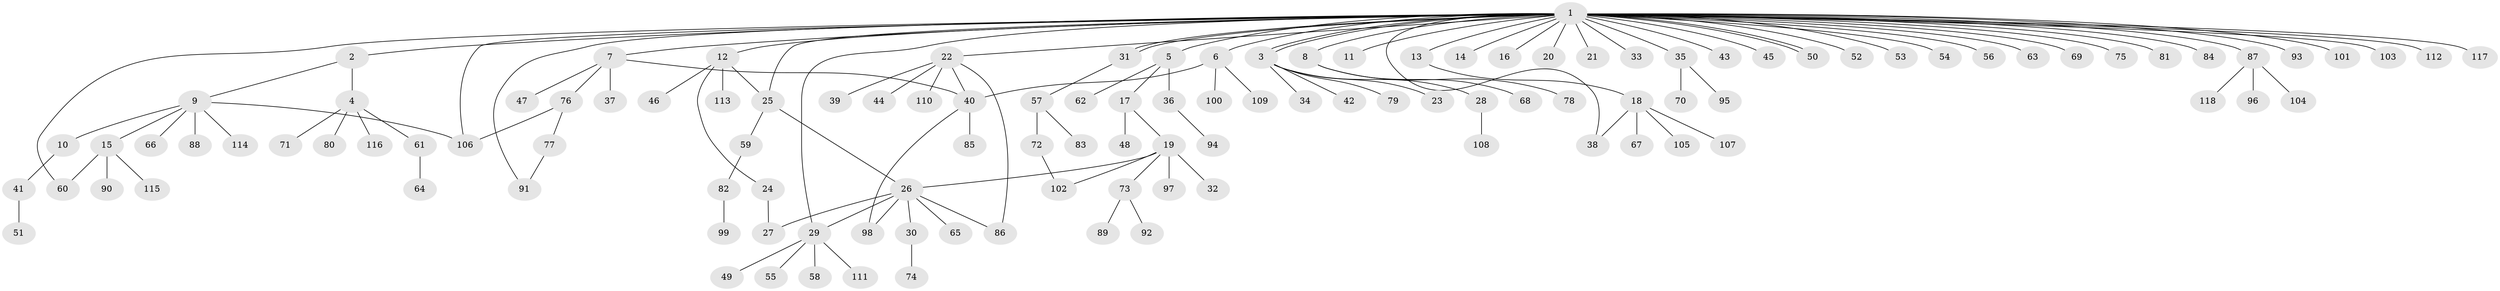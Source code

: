 // Generated by graph-tools (version 1.1) at 2025/11/02/27/25 16:11:10]
// undirected, 118 vertices, 134 edges
graph export_dot {
graph [start="1"]
  node [color=gray90,style=filled];
  1;
  2;
  3;
  4;
  5;
  6;
  7;
  8;
  9;
  10;
  11;
  12;
  13;
  14;
  15;
  16;
  17;
  18;
  19;
  20;
  21;
  22;
  23;
  24;
  25;
  26;
  27;
  28;
  29;
  30;
  31;
  32;
  33;
  34;
  35;
  36;
  37;
  38;
  39;
  40;
  41;
  42;
  43;
  44;
  45;
  46;
  47;
  48;
  49;
  50;
  51;
  52;
  53;
  54;
  55;
  56;
  57;
  58;
  59;
  60;
  61;
  62;
  63;
  64;
  65;
  66;
  67;
  68;
  69;
  70;
  71;
  72;
  73;
  74;
  75;
  76;
  77;
  78;
  79;
  80;
  81;
  82;
  83;
  84;
  85;
  86;
  87;
  88;
  89;
  90;
  91;
  92;
  93;
  94;
  95;
  96;
  97;
  98;
  99;
  100;
  101;
  102;
  103;
  104;
  105;
  106;
  107;
  108;
  109;
  110;
  111;
  112;
  113;
  114;
  115;
  116;
  117;
  118;
  1 -- 2;
  1 -- 3;
  1 -- 3;
  1 -- 5;
  1 -- 6;
  1 -- 7;
  1 -- 8;
  1 -- 11;
  1 -- 12;
  1 -- 13;
  1 -- 14;
  1 -- 16;
  1 -- 20;
  1 -- 21;
  1 -- 22;
  1 -- 25;
  1 -- 29;
  1 -- 31;
  1 -- 31;
  1 -- 33;
  1 -- 35;
  1 -- 38;
  1 -- 43;
  1 -- 45;
  1 -- 50;
  1 -- 50;
  1 -- 52;
  1 -- 53;
  1 -- 54;
  1 -- 56;
  1 -- 60;
  1 -- 63;
  1 -- 69;
  1 -- 75;
  1 -- 81;
  1 -- 84;
  1 -- 87;
  1 -- 91;
  1 -- 93;
  1 -- 101;
  1 -- 103;
  1 -- 106;
  1 -- 112;
  1 -- 117;
  2 -- 4;
  2 -- 9;
  3 -- 23;
  3 -- 28;
  3 -- 34;
  3 -- 42;
  3 -- 79;
  4 -- 61;
  4 -- 71;
  4 -- 80;
  4 -- 116;
  5 -- 17;
  5 -- 36;
  5 -- 62;
  6 -- 40;
  6 -- 100;
  6 -- 109;
  7 -- 37;
  7 -- 40;
  7 -- 47;
  7 -- 76;
  8 -- 68;
  8 -- 78;
  9 -- 10;
  9 -- 15;
  9 -- 66;
  9 -- 88;
  9 -- 106;
  9 -- 114;
  10 -- 41;
  12 -- 24;
  12 -- 25;
  12 -- 46;
  12 -- 113;
  13 -- 18;
  15 -- 60;
  15 -- 90;
  15 -- 115;
  17 -- 19;
  17 -- 48;
  18 -- 38;
  18 -- 67;
  18 -- 105;
  18 -- 107;
  19 -- 26;
  19 -- 32;
  19 -- 73;
  19 -- 97;
  19 -- 102;
  22 -- 39;
  22 -- 40;
  22 -- 44;
  22 -- 86;
  22 -- 110;
  24 -- 27;
  25 -- 26;
  25 -- 59;
  26 -- 27;
  26 -- 29;
  26 -- 30;
  26 -- 65;
  26 -- 86;
  26 -- 98;
  28 -- 108;
  29 -- 49;
  29 -- 55;
  29 -- 58;
  29 -- 111;
  30 -- 74;
  31 -- 57;
  35 -- 70;
  35 -- 95;
  36 -- 94;
  40 -- 85;
  40 -- 98;
  41 -- 51;
  57 -- 72;
  57 -- 83;
  59 -- 82;
  61 -- 64;
  72 -- 102;
  73 -- 89;
  73 -- 92;
  76 -- 77;
  76 -- 106;
  77 -- 91;
  82 -- 99;
  87 -- 96;
  87 -- 104;
  87 -- 118;
}
